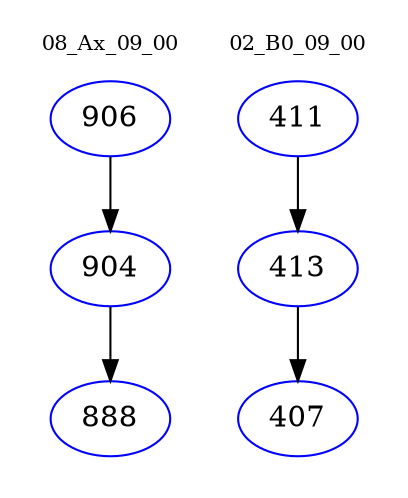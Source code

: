 digraph{
subgraph cluster_0 {
color = white
label = "08_Ax_09_00";
fontsize=10;
T0_906 [label="906", color="blue"]
T0_906 -> T0_904 [color="black"]
T0_904 [label="904", color="blue"]
T0_904 -> T0_888 [color="black"]
T0_888 [label="888", color="blue"]
}
subgraph cluster_1 {
color = white
label = "02_B0_09_00";
fontsize=10;
T1_411 [label="411", color="blue"]
T1_411 -> T1_413 [color="black"]
T1_413 [label="413", color="blue"]
T1_413 -> T1_407 [color="black"]
T1_407 [label="407", color="blue"]
}
}
